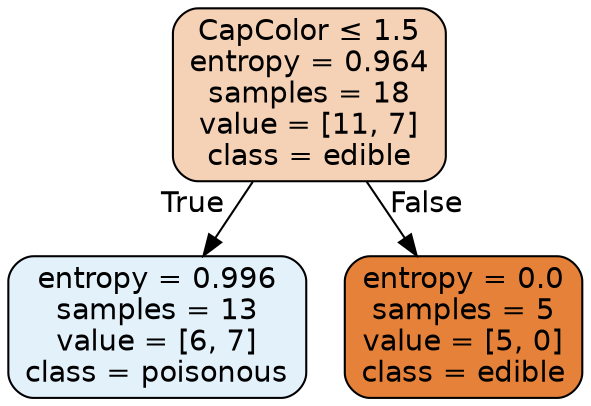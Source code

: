 digraph Tree {
node [shape=box, style="filled, rounded", color="black", fontname=helvetica] ;
edge [fontname=helvetica] ;
0 [label=<CapColor &le; 1.5<br/>entropy = 0.964<br/>samples = 18<br/>value = [11, 7]<br/>class = edible>, fillcolor="#e581395d"] ;
1 [label=<entropy = 0.996<br/>samples = 13<br/>value = [6, 7]<br/>class = poisonous>, fillcolor="#399de524"] ;
0 -> 1 [labeldistance=2.5, labelangle=45, headlabel="True"] ;
2 [label=<entropy = 0.0<br/>samples = 5<br/>value = [5, 0]<br/>class = edible>, fillcolor="#e58139ff"] ;
0 -> 2 [labeldistance=2.5, labelangle=-45, headlabel="False"] ;
}